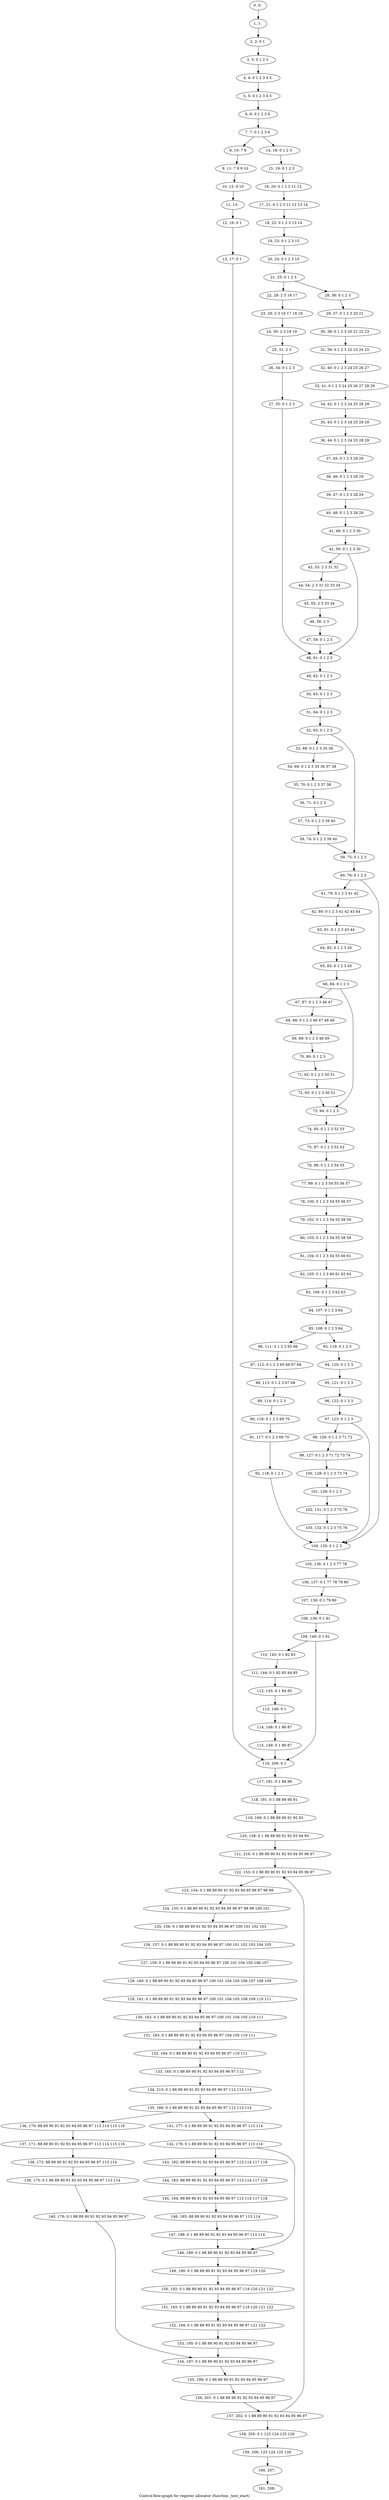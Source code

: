 digraph G {
graph [label="Control-flow-graph for register allocator (function _test_start)"]
0[label="0, 0: "];
1[label="1, 1: "];
2[label="2, 2: 0 1 "];
3[label="3, 3: 0 1 2 3 "];
4[label="4, 4: 0 1 2 3 4 5 "];
5[label="5, 5: 0 1 2 3 4 5 "];
6[label="6, 6: 0 1 2 3 6 "];
7[label="7, 7: 0 1 2 3 6 "];
8[label="8, 10: 7 8 "];
9[label="9, 11: 7 8 9 10 "];
10[label="10, 12: 9 10 "];
11[label="11, 13: "];
12[label="12, 16: 0 1 "];
13[label="13, 17: 0 1 "];
14[label="14, 18: 0 1 2 3 "];
15[label="15, 19: 0 1 2 3 "];
16[label="16, 20: 0 1 2 3 11 12 "];
17[label="17, 21: 0 1 2 3 11 12 13 14 "];
18[label="18, 22: 0 1 2 3 13 14 "];
19[label="19, 23: 0 1 2 3 15 "];
20[label="20, 24: 0 1 2 3 15 "];
21[label="21, 25: 0 1 2 3 "];
22[label="22, 28: 2 3 16 17 "];
23[label="23, 29: 2 3 16 17 18 19 "];
24[label="24, 30: 2 3 18 19 "];
25[label="25, 31: 2 3 "];
26[label="26, 34: 0 1 2 3 "];
27[label="27, 35: 0 1 2 3 "];
28[label="28, 36: 0 1 2 3 "];
29[label="29, 37: 0 1 2 3 20 21 "];
30[label="30, 38: 0 1 2 3 20 21 22 23 "];
31[label="31, 39: 0 1 2 3 22 23 24 25 "];
32[label="32, 40: 0 1 2 3 24 25 26 27 "];
33[label="33, 41: 0 1 2 3 24 25 26 27 28 29 "];
34[label="34, 42: 0 1 2 3 24 25 28 29 "];
35[label="35, 43: 0 1 2 3 24 25 28 29 "];
36[label="36, 44: 0 1 2 3 24 25 28 29 "];
37[label="37, 45: 0 1 2 3 28 29 "];
38[label="38, 46: 0 1 2 3 28 29 "];
39[label="39, 47: 0 1 2 3 28 29 "];
40[label="40, 48: 0 1 2 3 28 29 "];
41[label="41, 49: 0 1 2 3 30 "];
42[label="42, 50: 0 1 2 3 30 "];
43[label="43, 53: 2 3 31 32 "];
44[label="44, 54: 2 3 31 32 33 34 "];
45[label="45, 55: 2 3 33 34 "];
46[label="46, 56: 2 3 "];
47[label="47, 59: 0 1 2 3 "];
48[label="48, 61: 0 1 2 3 "];
49[label="49, 62: 0 1 2 3 "];
50[label="50, 63: 0 1 2 3 "];
51[label="51, 64: 0 1 2 3 "];
52[label="52, 65: 0 1 2 3 "];
53[label="53, 68: 0 1 2 3 35 36 "];
54[label="54, 69: 0 1 2 3 35 36 37 38 "];
55[label="55, 70: 0 1 2 3 37 38 "];
56[label="56, 71: 0 1 2 3 "];
57[label="57, 73: 0 1 2 3 39 40 "];
58[label="58, 74: 0 1 2 3 39 40 "];
59[label="59, 75: 0 1 2 3 "];
60[label="60, 76: 0 1 2 3 "];
61[label="61, 79: 0 1 2 3 41 42 "];
62[label="62, 80: 0 1 2 3 41 42 43 44 "];
63[label="63, 81: 0 1 2 3 43 44 "];
64[label="64, 82: 0 1 2 3 45 "];
65[label="65, 83: 0 1 2 3 45 "];
66[label="66, 84: 0 1 2 3 "];
67[label="67, 87: 0 1 2 3 46 47 "];
68[label="68, 88: 0 1 2 3 46 47 48 49 "];
69[label="69, 89: 0 1 2 3 48 49 "];
70[label="70, 90: 0 1 2 3 "];
71[label="71, 92: 0 1 2 3 50 51 "];
72[label="72, 93: 0 1 2 3 50 51 "];
73[label="73, 94: 0 1 2 3 "];
74[label="74, 95: 0 1 2 3 52 53 "];
75[label="75, 97: 0 1 2 3 52 53 "];
76[label="76, 98: 0 1 2 3 54 55 "];
77[label="77, 99: 0 1 2 3 54 55 56 57 "];
78[label="78, 100: 0 1 2 3 54 55 56 57 "];
79[label="79, 102: 0 1 2 3 54 55 58 59 "];
80[label="80, 103: 0 1 2 3 54 55 58 59 "];
81[label="81, 104: 0 1 2 3 54 55 60 61 "];
82[label="82, 105: 0 1 2 3 60 61 62 63 "];
83[label="83, 106: 0 1 2 3 62 63 "];
84[label="84, 107: 0 1 2 3 64 "];
85[label="85, 108: 0 1 2 3 64 "];
86[label="86, 111: 0 1 2 3 65 66 "];
87[label="87, 112: 0 1 2 3 65 66 67 68 "];
88[label="88, 113: 0 1 2 3 67 68 "];
89[label="89, 114: 0 1 2 3 "];
90[label="90, 116: 0 1 2 3 69 70 "];
91[label="91, 117: 0 1 2 3 69 70 "];
92[label="92, 118: 0 1 2 3 "];
93[label="93, 119: 0 1 2 3 "];
94[label="94, 120: 0 1 2 3 "];
95[label="95, 121: 0 1 2 3 "];
96[label="96, 122: 0 1 2 3 "];
97[label="97, 123: 0 1 2 3 "];
98[label="98, 126: 0 1 2 3 71 72 "];
99[label="99, 127: 0 1 2 3 71 72 73 74 "];
100[label="100, 128: 0 1 2 3 73 74 "];
101[label="101, 129: 0 1 2 3 "];
102[label="102, 131: 0 1 2 3 75 76 "];
103[label="103, 132: 0 1 2 3 75 76 "];
104[label="104, 135: 0 1 2 3 "];
105[label="105, 136: 0 1 2 3 77 78 "];
106[label="106, 137: 0 1 77 78 79 80 "];
107[label="107, 138: 0 1 79 80 "];
108[label="108, 139: 0 1 81 "];
109[label="109, 140: 0 1 81 "];
110[label="110, 143: 0 1 82 83 "];
111[label="111, 144: 0 1 82 83 84 85 "];
112[label="112, 145: 0 1 84 85 "];
113[label="113, 146: 0 1 "];
114[label="114, 148: 0 1 86 87 "];
115[label="115, 149: 0 1 86 87 "];
116[label="116, 209: 0 1 "];
117[label="117, 181: 0 1 88 89 "];
118[label="118, 191: 0 1 88 89 90 91 "];
119[label="119, 169: 0 1 88 89 90 91 92 93 "];
120[label="120, 158: 0 1 88 89 90 91 92 93 94 95 "];
121[label="121, 210: 0 1 88 89 90 91 92 93 94 95 96 97 "];
122[label="122, 153: 0 1 88 89 90 91 92 93 94 95 96 97 "];
123[label="123, 154: 0 1 88 89 90 91 92 93 94 95 96 97 98 99 "];
124[label="124, 155: 0 1 88 89 90 91 92 93 94 95 96 97 98 99 100 101 "];
125[label="125, 156: 0 1 88 89 90 91 92 93 94 95 96 97 100 101 102 103 "];
126[label="126, 157: 0 1 88 89 90 91 92 93 94 95 96 97 100 101 102 103 104 105 "];
127[label="127, 159: 0 1 88 89 90 91 92 93 94 95 96 97 100 101 104 105 106 107 "];
128[label="128, 160: 0 1 88 89 90 91 92 93 94 95 96 97 100 101 104 105 106 107 108 109 "];
129[label="129, 161: 0 1 88 89 90 91 92 93 94 95 96 97 100 101 104 105 108 109 110 111 "];
130[label="130, 162: 0 1 88 89 90 91 92 93 94 95 96 97 100 101 104 105 110 111 "];
131[label="131, 163: 0 1 88 89 90 91 92 93 94 95 96 97 104 105 110 111 "];
132[label="132, 164: 0 1 88 89 90 91 92 93 94 95 96 97 110 111 "];
133[label="133, 165: 0 1 88 89 90 91 92 93 94 95 96 97 112 "];
134[label="134, 213: 0 1 88 89 90 91 92 93 94 95 96 97 112 113 114 "];
135[label="135, 166: 0 1 88 89 90 91 92 93 94 95 96 97 112 113 114 "];
136[label="136, 170: 88 89 90 91 92 93 94 95 96 97 113 114 115 116 "];
137[label="137, 171: 88 89 90 91 92 93 94 95 96 97 113 114 115 116 "];
138[label="138, 172: 88 89 90 91 92 93 94 95 96 97 113 114 "];
139[label="139, 175: 0 1 88 89 90 91 92 93 94 95 96 97 113 114 "];
140[label="140, 176: 0 1 88 89 90 91 92 93 94 95 96 97 "];
141[label="141, 177: 0 1 88 89 90 91 92 93 94 95 96 97 113 114 "];
142[label="142, 178: 0 1 88 89 90 91 92 93 94 95 96 97 113 114 "];
143[label="143, 182: 88 89 90 91 92 93 94 95 96 97 113 114 117 118 "];
144[label="144, 183: 88 89 90 91 92 93 94 95 96 97 113 114 117 118 "];
145[label="145, 184: 88 89 90 91 92 93 94 95 96 97 113 114 117 118 "];
146[label="146, 185: 88 89 90 91 92 93 94 95 96 97 113 114 "];
147[label="147, 188: 0 1 88 89 90 91 92 93 94 95 96 97 113 114 "];
148[label="148, 189: 0 1 88 89 90 91 92 93 94 95 96 97 "];
149[label="149, 190: 0 1 88 89 90 91 92 93 94 95 96 97 119 120 "];
150[label="150, 192: 0 1 88 89 90 91 92 93 94 95 96 97 119 120 121 122 "];
151[label="151, 193: 0 1 88 89 90 91 92 93 94 95 96 97 119 120 121 122 "];
152[label="152, 194: 0 1 88 89 90 91 92 93 94 95 96 97 121 122 "];
153[label="153, 195: 0 1 88 89 90 91 92 93 94 95 96 97 "];
154[label="154, 197: 0 1 88 89 90 91 92 93 94 95 96 97 "];
155[label="155, 199: 0 1 88 89 90 91 92 93 94 95 96 97 "];
156[label="156, 201: 0 1 88 89 90 91 92 93 94 95 96 97 "];
157[label="157, 202: 0 1 88 89 90 91 92 93 94 95 96 97 "];
158[label="158, 205: 0 1 123 124 125 126 "];
159[label="159, 206: 123 124 125 126 "];
160[label="160, 207: "];
161[label="161, 208: "];
0->1 ;
1->2 ;
2->3 ;
3->4 ;
4->5 ;
5->6 ;
6->7 ;
7->8 ;
7->14 ;
8->9 ;
9->10 ;
10->11 ;
11->12 ;
12->13 ;
13->116 ;
14->15 ;
15->16 ;
16->17 ;
17->18 ;
18->19 ;
19->20 ;
20->21 ;
21->22 ;
21->28 ;
22->23 ;
23->24 ;
24->25 ;
25->26 ;
26->27 ;
27->48 ;
28->29 ;
29->30 ;
30->31 ;
31->32 ;
32->33 ;
33->34 ;
34->35 ;
35->36 ;
36->37 ;
37->38 ;
38->39 ;
39->40 ;
40->41 ;
41->42 ;
42->43 ;
42->48 ;
43->44 ;
44->45 ;
45->46 ;
46->47 ;
47->48 ;
48->49 ;
49->50 ;
50->51 ;
51->52 ;
52->53 ;
52->59 ;
53->54 ;
54->55 ;
55->56 ;
56->57 ;
57->58 ;
58->59 ;
59->60 ;
60->61 ;
60->104 ;
61->62 ;
62->63 ;
63->64 ;
64->65 ;
65->66 ;
66->67 ;
66->73 ;
67->68 ;
68->69 ;
69->70 ;
70->71 ;
71->72 ;
72->73 ;
73->74 ;
74->75 ;
75->76 ;
76->77 ;
77->78 ;
78->79 ;
79->80 ;
80->81 ;
81->82 ;
82->83 ;
83->84 ;
84->85 ;
85->86 ;
85->93 ;
86->87 ;
87->88 ;
88->89 ;
89->90 ;
90->91 ;
91->92 ;
92->104 ;
93->94 ;
94->95 ;
95->96 ;
96->97 ;
97->98 ;
97->104 ;
98->99 ;
99->100 ;
100->101 ;
101->102 ;
102->103 ;
103->104 ;
104->105 ;
105->106 ;
106->107 ;
107->108 ;
108->109 ;
109->110 ;
109->116 ;
110->111 ;
111->112 ;
112->113 ;
113->114 ;
114->115 ;
115->116 ;
116->117 ;
117->118 ;
118->119 ;
119->120 ;
120->121 ;
121->122 ;
122->123 ;
123->124 ;
124->125 ;
125->126 ;
126->127 ;
127->128 ;
128->129 ;
129->130 ;
130->131 ;
131->132 ;
132->133 ;
133->134 ;
134->135 ;
135->136 ;
135->141 ;
136->137 ;
137->138 ;
138->139 ;
139->140 ;
140->154 ;
141->142 ;
142->143 ;
142->148 ;
143->144 ;
144->145 ;
145->146 ;
146->147 ;
147->148 ;
148->149 ;
149->150 ;
150->151 ;
151->152 ;
152->153 ;
153->154 ;
154->155 ;
155->156 ;
156->157 ;
157->158 ;
157->122 ;
158->159 ;
159->160 ;
160->161 ;
}
